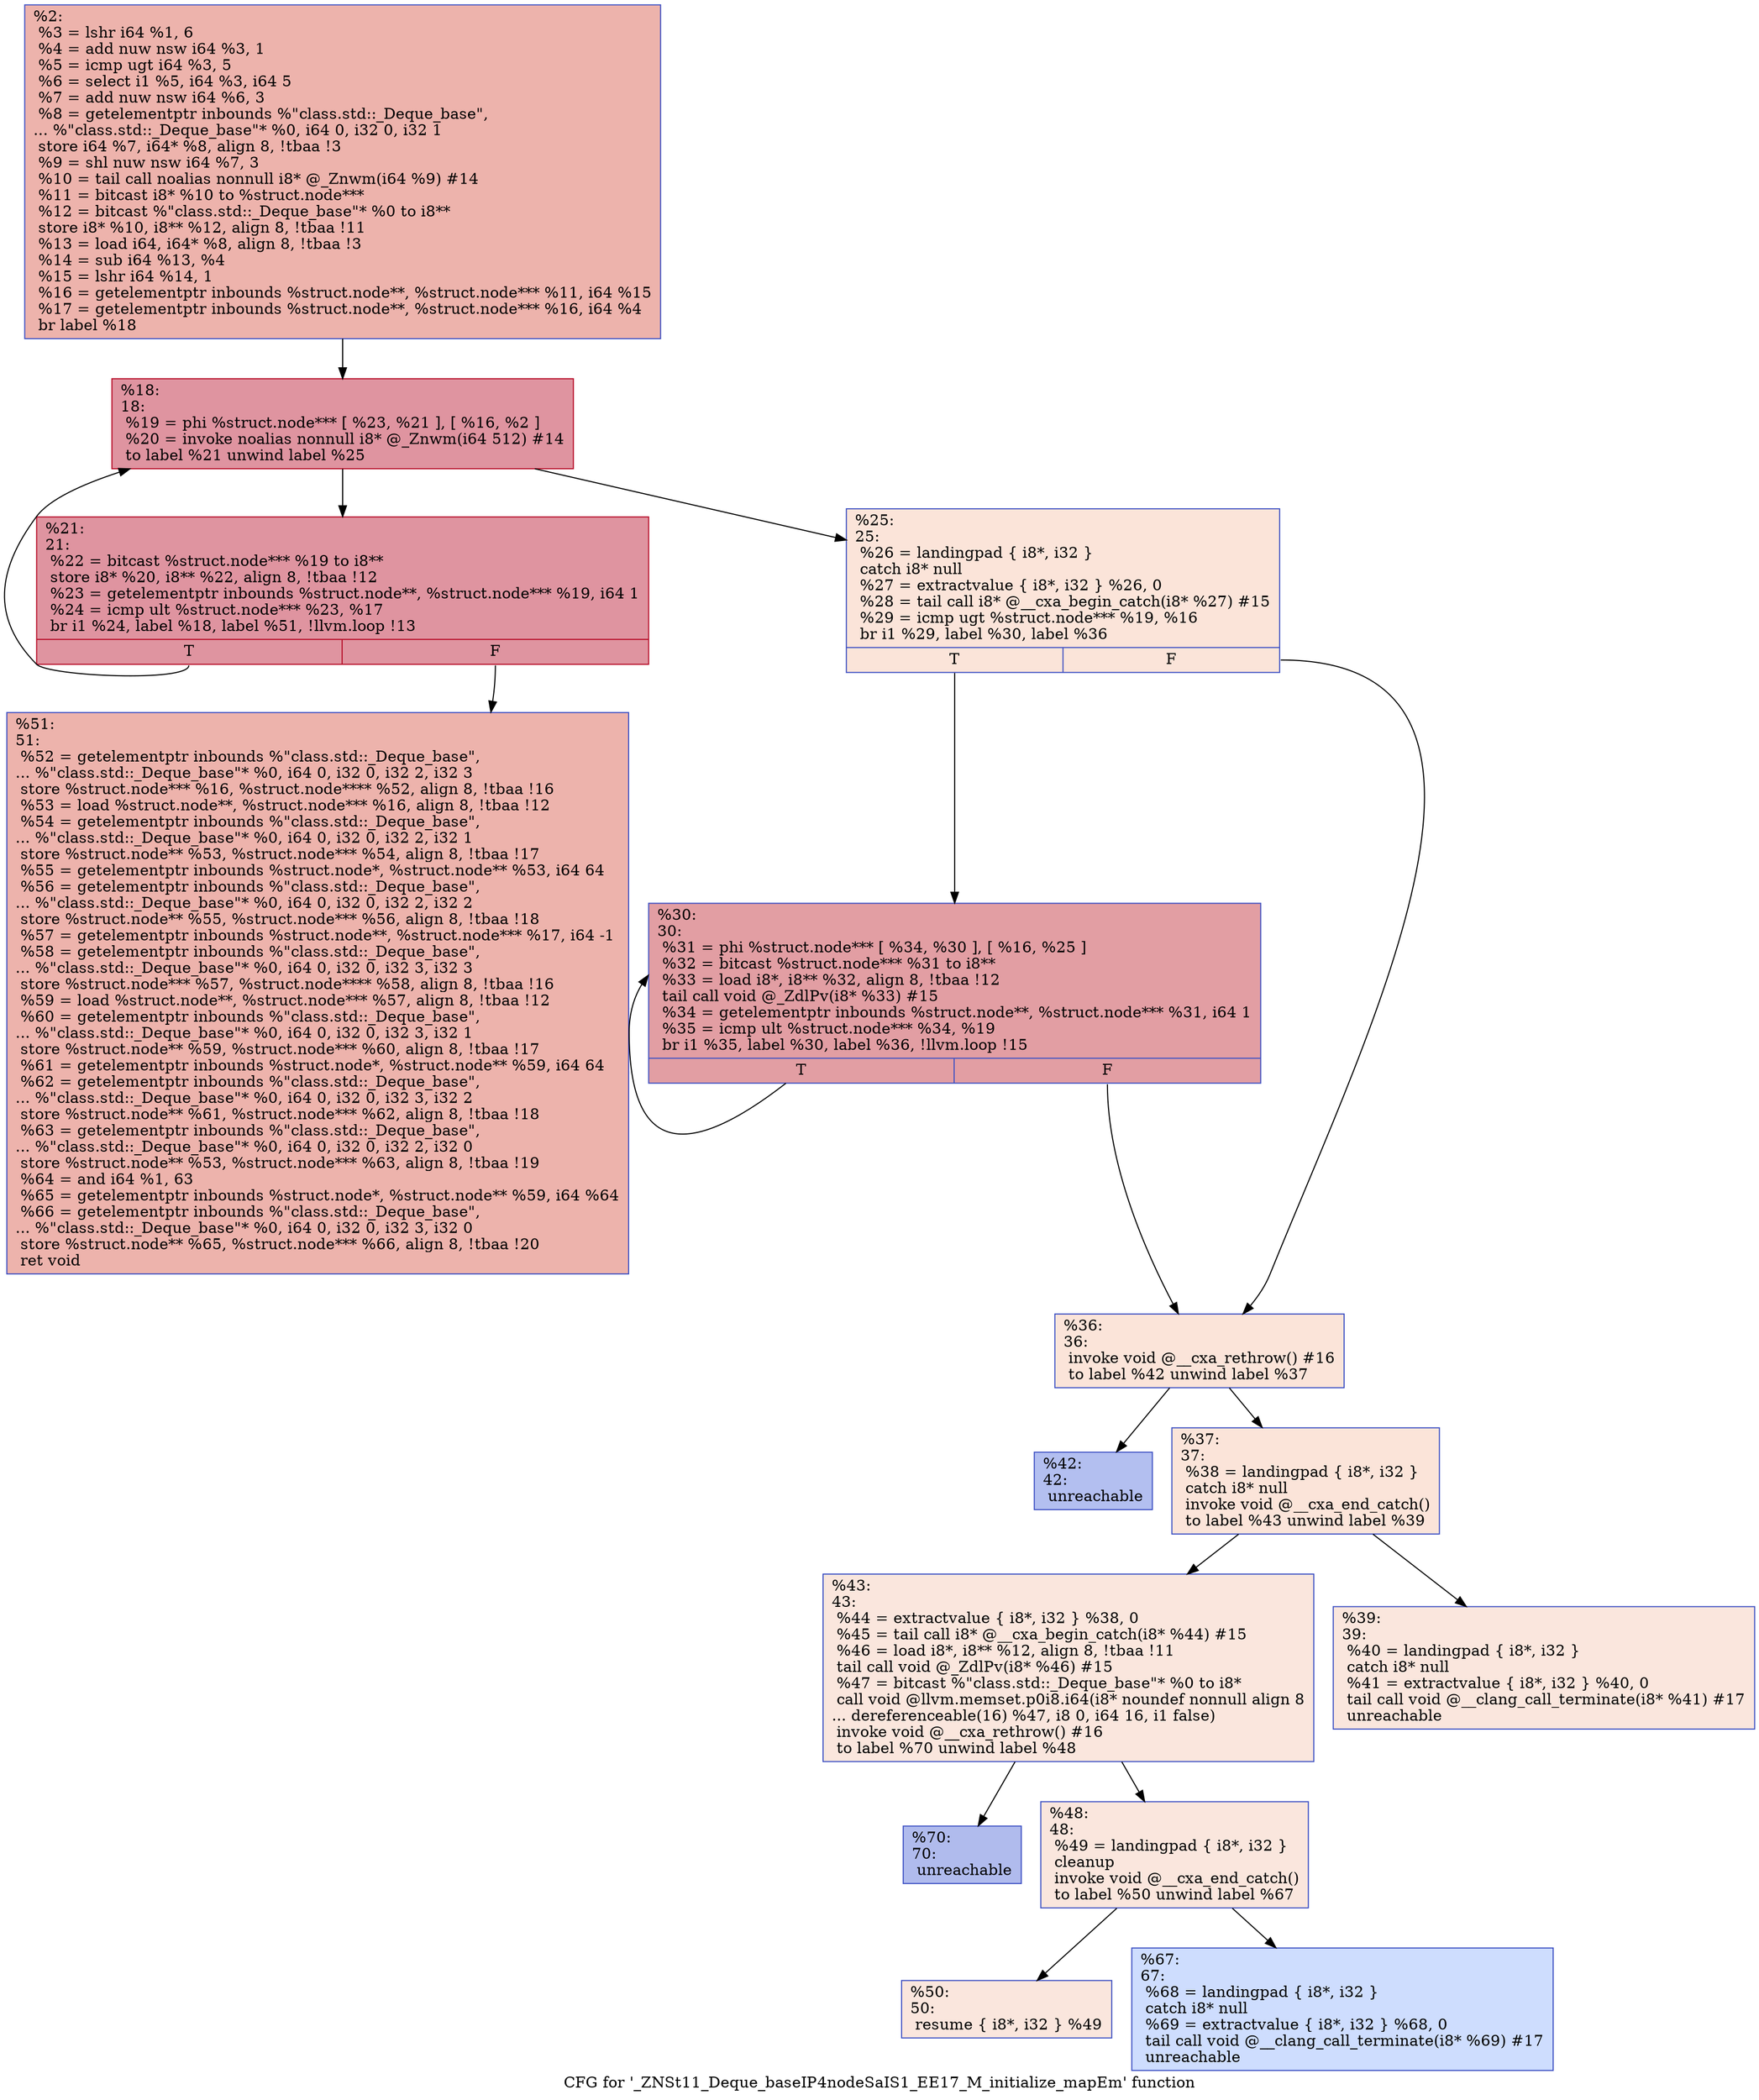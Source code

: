 digraph "CFG for '_ZNSt11_Deque_baseIP4nodeSaIS1_EE17_M_initialize_mapEm' function" {
	label="CFG for '_ZNSt11_Deque_baseIP4nodeSaIS1_EE17_M_initialize_mapEm' function";

	Node0x55df710680e0 [shape=record,color="#3d50c3ff", style=filled, fillcolor="#d6524470",label="{%2:\l  %3 = lshr i64 %1, 6\l  %4 = add nuw nsw i64 %3, 1\l  %5 = icmp ugt i64 %3, 5\l  %6 = select i1 %5, i64 %3, i64 5\l  %7 = add nuw nsw i64 %6, 3\l  %8 = getelementptr inbounds %\"class.std::_Deque_base\",\l... %\"class.std::_Deque_base\"* %0, i64 0, i32 0, i32 1\l  store i64 %7, i64* %8, align 8, !tbaa !3\l  %9 = shl nuw nsw i64 %7, 3\l  %10 = tail call noalias nonnull i8* @_Znwm(i64 %9) #14\l  %11 = bitcast i8* %10 to %struct.node***\l  %12 = bitcast %\"class.std::_Deque_base\"* %0 to i8**\l  store i8* %10, i8** %12, align 8, !tbaa !11\l  %13 = load i64, i64* %8, align 8, !tbaa !3\l  %14 = sub i64 %13, %4\l  %15 = lshr i64 %14, 1\l  %16 = getelementptr inbounds %struct.node**, %struct.node*** %11, i64 %15\l  %17 = getelementptr inbounds %struct.node**, %struct.node*** %16, i64 %4\l  br label %18\l}"];
	Node0x55df710680e0 -> Node0x55df71068b50;
	Node0x55df71068b50 [shape=record,color="#b70d28ff", style=filled, fillcolor="#b70d2870",label="{%18:\l18:                                               \l  %19 = phi %struct.node*** [ %23, %21 ], [ %16, %2 ]\l  %20 = invoke noalias nonnull i8* @_Znwm(i64 512) #14\l          to label %21 unwind label %25\l}"];
	Node0x55df71068b50 -> Node0x55df71068c10;
	Node0x55df71068b50 -> Node0x55df71068cb0;
	Node0x55df71068c10 [shape=record,color="#b70d28ff", style=filled, fillcolor="#b70d2870",label="{%21:\l21:                                               \l  %22 = bitcast %struct.node*** %19 to i8**\l  store i8* %20, i8** %22, align 8, !tbaa !12\l  %23 = getelementptr inbounds %struct.node**, %struct.node*** %19, i64 1\l  %24 = icmp ult %struct.node*** %23, %17\l  br i1 %24, label %18, label %51, !llvm.loop !13\l|{<s0>T|<s1>F}}"];
	Node0x55df71068c10:s0 -> Node0x55df71068b50;
	Node0x55df71068c10:s1 -> Node0x55df71068ff0;
	Node0x55df71068cb0 [shape=record,color="#3d50c3ff", style=filled, fillcolor="#f5c1a970",label="{%25:\l25:                                               \l  %26 = landingpad \{ i8*, i32 \}\l          catch i8* null\l  %27 = extractvalue \{ i8*, i32 \} %26, 0\l  %28 = tail call i8* @__cxa_begin_catch(i8* %27) #15\l  %29 = icmp ugt %struct.node*** %19, %16\l  br i1 %29, label %30, label %36\l|{<s0>T|<s1>F}}"];
	Node0x55df71068cb0:s0 -> Node0x55df7106d860;
	Node0x55df71068cb0:s1 -> Node0x55df7106d8b0;
	Node0x55df7106d860 [shape=record,color="#3d50c3ff", style=filled, fillcolor="#be242e70",label="{%30:\l30:                                               \l  %31 = phi %struct.node*** [ %34, %30 ], [ %16, %25 ]\l  %32 = bitcast %struct.node*** %31 to i8**\l  %33 = load i8*, i8** %32, align 8, !tbaa !12\l  tail call void @_ZdlPv(i8* %33) #15\l  %34 = getelementptr inbounds %struct.node**, %struct.node*** %31, i64 1\l  %35 = icmp ult %struct.node*** %34, %19\l  br i1 %35, label %30, label %36, !llvm.loop !15\l|{<s0>T|<s1>F}}"];
	Node0x55df7106d860:s0 -> Node0x55df7106d860;
	Node0x55df7106d860:s1 -> Node0x55df7106d8b0;
	Node0x55df7106d8b0 [shape=record,color="#3d50c3ff", style=filled, fillcolor="#f5c1a970",label="{%36:\l36:                                               \l  invoke void @__cxa_rethrow() #16\l          to label %42 unwind label %37\l}"];
	Node0x55df7106d8b0 -> Node0x55df7106ddd0;
	Node0x55df7106d8b0 -> Node0x55df7106de20;
	Node0x55df7106de20 [shape=record,color="#3d50c3ff", style=filled, fillcolor="#f5c1a970",label="{%37:\l37:                                               \l  %38 = landingpad \{ i8*, i32 \}\l          catch i8* null\l  invoke void @__cxa_end_catch()\l          to label %43 unwind label %39\l}"];
	Node0x55df7106de20 -> Node0x55df7106e0d0;
	Node0x55df7106de20 -> Node0x55df7106e120;
	Node0x55df7106e120 [shape=record,color="#3d50c3ff", style=filled, fillcolor="#f3c7b170",label="{%39:\l39:                                               \l  %40 = landingpad \{ i8*, i32 \}\l          catch i8* null\l  %41 = extractvalue \{ i8*, i32 \} %40, 0\l  tail call void @__clang_call_terminate(i8* %41) #17\l  unreachable\l}"];
	Node0x55df7106ddd0 [shape=record,color="#3d50c3ff", style=filled, fillcolor="#536edd70",label="{%42:\l42:                                               \l  unreachable\l}"];
	Node0x55df7106e0d0 [shape=record,color="#3d50c3ff", style=filled, fillcolor="#f3c7b170",label="{%43:\l43:                                               \l  %44 = extractvalue \{ i8*, i32 \} %38, 0\l  %45 = tail call i8* @__cxa_begin_catch(i8* %44) #15\l  %46 = load i8*, i8** %12, align 8, !tbaa !11\l  tail call void @_ZdlPv(i8* %46) #15\l  %47 = bitcast %\"class.std::_Deque_base\"* %0 to i8*\l  call void @llvm.memset.p0i8.i64(i8* noundef nonnull align 8\l... dereferenceable(16) %47, i8 0, i64 16, i1 false)\l  invoke void @__cxa_rethrow() #16\l          to label %70 unwind label %48\l}"];
	Node0x55df7106e0d0 -> Node0x55df7106eb50;
	Node0x55df7106e0d0 -> Node0x55df7106eba0;
	Node0x55df7106eba0 [shape=record,color="#3d50c3ff", style=filled, fillcolor="#f3c7b170",label="{%48:\l48:                                               \l  %49 = landingpad \{ i8*, i32 \}\l          cleanup\l  invoke void @__cxa_end_catch()\l          to label %50 unwind label %67\l}"];
	Node0x55df7106eba0 -> Node0x55df7106ed50;
	Node0x55df7106eba0 -> Node0x55df7106eda0;
	Node0x55df7106ed50 [shape=record,color="#3d50c3ff", style=filled, fillcolor="#f3c7b170",label="{%50:\l50:                                               \l  resume \{ i8*, i32 \} %49\l}"];
	Node0x55df71068ff0 [shape=record,color="#3d50c3ff", style=filled, fillcolor="#d6524470",label="{%51:\l51:                                               \l  %52 = getelementptr inbounds %\"class.std::_Deque_base\",\l... %\"class.std::_Deque_base\"* %0, i64 0, i32 0, i32 2, i32 3\l  store %struct.node*** %16, %struct.node**** %52, align 8, !tbaa !16\l  %53 = load %struct.node**, %struct.node*** %16, align 8, !tbaa !12\l  %54 = getelementptr inbounds %\"class.std::_Deque_base\",\l... %\"class.std::_Deque_base\"* %0, i64 0, i32 0, i32 2, i32 1\l  store %struct.node** %53, %struct.node*** %54, align 8, !tbaa !17\l  %55 = getelementptr inbounds %struct.node*, %struct.node** %53, i64 64\l  %56 = getelementptr inbounds %\"class.std::_Deque_base\",\l... %\"class.std::_Deque_base\"* %0, i64 0, i32 0, i32 2, i32 2\l  store %struct.node** %55, %struct.node*** %56, align 8, !tbaa !18\l  %57 = getelementptr inbounds %struct.node**, %struct.node*** %17, i64 -1\l  %58 = getelementptr inbounds %\"class.std::_Deque_base\",\l... %\"class.std::_Deque_base\"* %0, i64 0, i32 0, i32 3, i32 3\l  store %struct.node*** %57, %struct.node**** %58, align 8, !tbaa !16\l  %59 = load %struct.node**, %struct.node*** %57, align 8, !tbaa !12\l  %60 = getelementptr inbounds %\"class.std::_Deque_base\",\l... %\"class.std::_Deque_base\"* %0, i64 0, i32 0, i32 3, i32 1\l  store %struct.node** %59, %struct.node*** %60, align 8, !tbaa !17\l  %61 = getelementptr inbounds %struct.node*, %struct.node** %59, i64 64\l  %62 = getelementptr inbounds %\"class.std::_Deque_base\",\l... %\"class.std::_Deque_base\"* %0, i64 0, i32 0, i32 3, i32 2\l  store %struct.node** %61, %struct.node*** %62, align 8, !tbaa !18\l  %63 = getelementptr inbounds %\"class.std::_Deque_base\",\l... %\"class.std::_Deque_base\"* %0, i64 0, i32 0, i32 2, i32 0\l  store %struct.node** %53, %struct.node*** %63, align 8, !tbaa !19\l  %64 = and i64 %1, 63\l  %65 = getelementptr inbounds %struct.node*, %struct.node** %59, i64 %64\l  %66 = getelementptr inbounds %\"class.std::_Deque_base\",\l... %\"class.std::_Deque_base\"* %0, i64 0, i32 0, i32 3, i32 0\l  store %struct.node** %65, %struct.node*** %66, align 8, !tbaa !20\l  ret void\l}"];
	Node0x55df7106eda0 [shape=record,color="#3d50c3ff", style=filled, fillcolor="#8fb1fe70",label="{%67:\l67:                                               \l  %68 = landingpad \{ i8*, i32 \}\l          catch i8* null\l  %69 = extractvalue \{ i8*, i32 \} %68, 0\l  tail call void @__clang_call_terminate(i8* %69) #17\l  unreachable\l}"];
	Node0x55df7106eb50 [shape=record,color="#3d50c3ff", style=filled, fillcolor="#4c66d670",label="{%70:\l70:                                               \l  unreachable\l}"];
}
